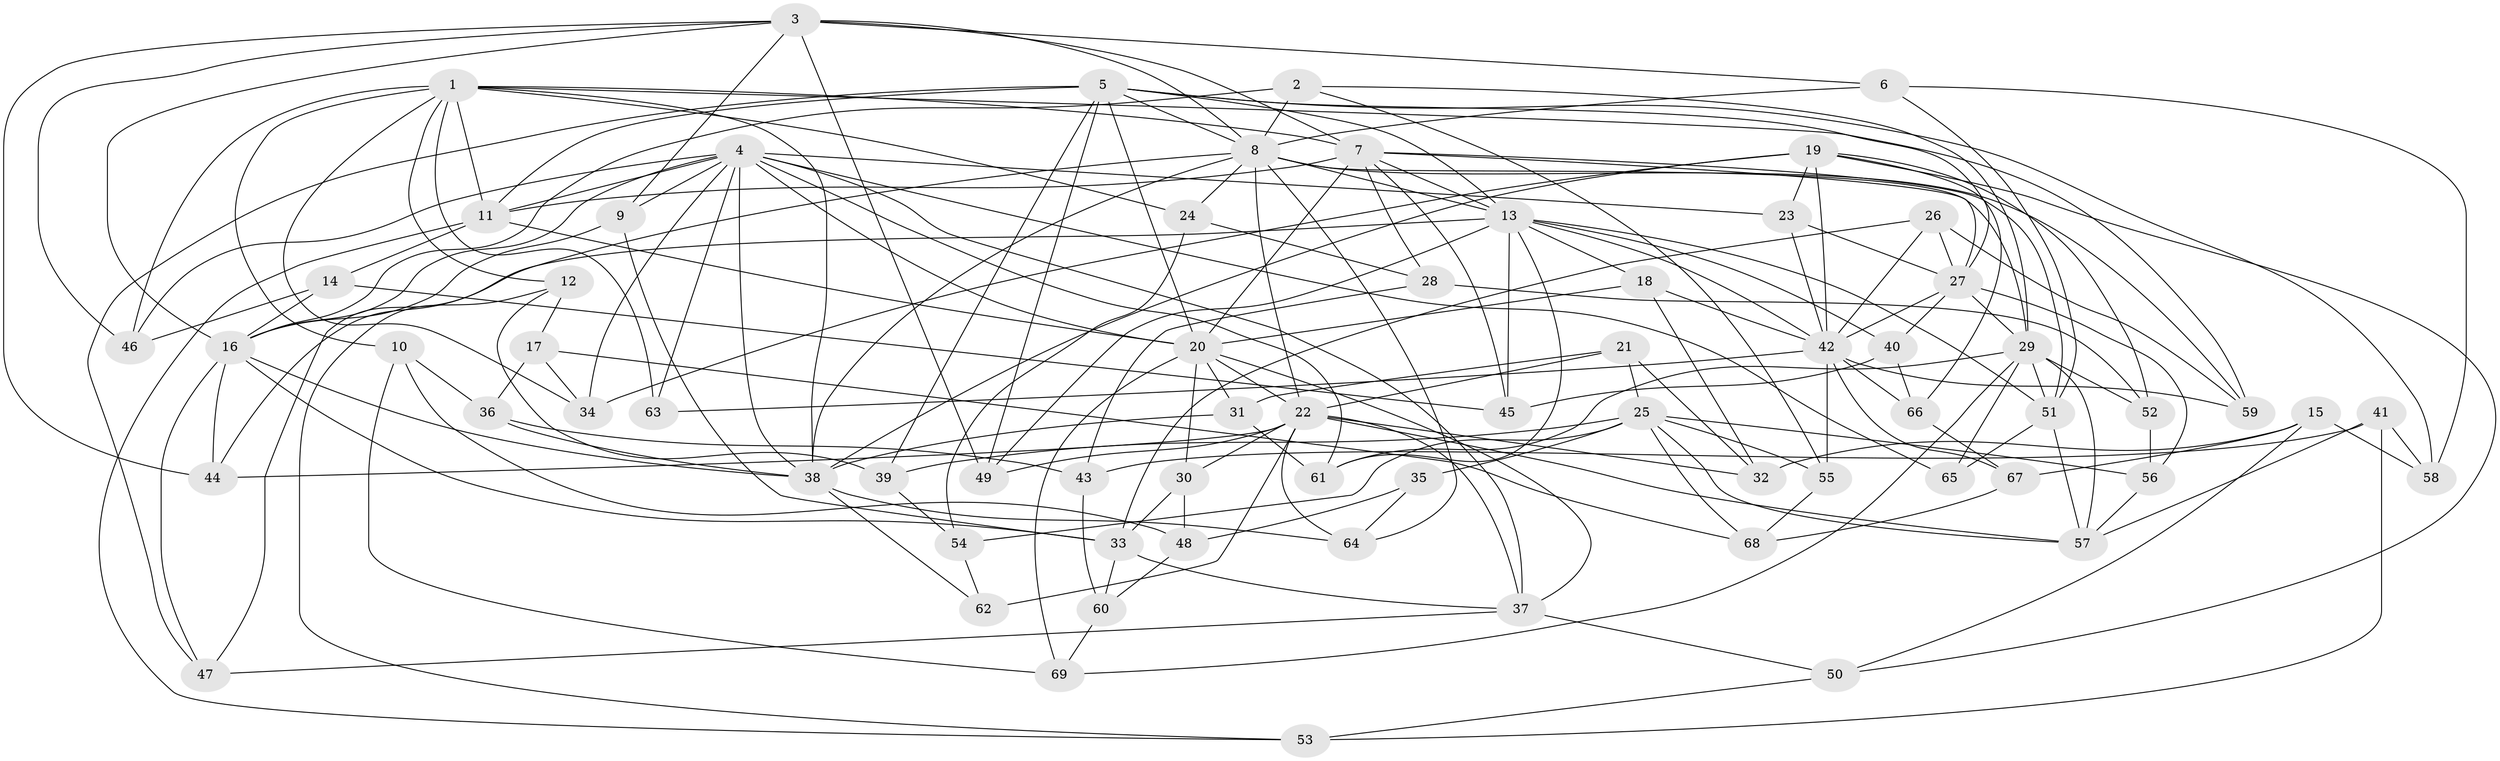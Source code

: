 // original degree distribution, {4: 1.0}
// Generated by graph-tools (version 1.1) at 2025/38/03/09/25 02:38:04]
// undirected, 69 vertices, 186 edges
graph export_dot {
graph [start="1"]
  node [color=gray90,style=filled];
  1;
  2;
  3;
  4;
  5;
  6;
  7;
  8;
  9;
  10;
  11;
  12;
  13;
  14;
  15;
  16;
  17;
  18;
  19;
  20;
  21;
  22;
  23;
  24;
  25;
  26;
  27;
  28;
  29;
  30;
  31;
  32;
  33;
  34;
  35;
  36;
  37;
  38;
  39;
  40;
  41;
  42;
  43;
  44;
  45;
  46;
  47;
  48;
  49;
  50;
  51;
  52;
  53;
  54;
  55;
  56;
  57;
  58;
  59;
  60;
  61;
  62;
  63;
  64;
  65;
  66;
  67;
  68;
  69;
  1 -- 7 [weight=1.0];
  1 -- 10 [weight=1.0];
  1 -- 11 [weight=2.0];
  1 -- 12 [weight=1.0];
  1 -- 24 [weight=1.0];
  1 -- 34 [weight=1.0];
  1 -- 38 [weight=1.0];
  1 -- 46 [weight=1.0];
  1 -- 59 [weight=1.0];
  1 -- 63 [weight=2.0];
  2 -- 8 [weight=1.0];
  2 -- 16 [weight=1.0];
  2 -- 29 [weight=1.0];
  2 -- 55 [weight=1.0];
  3 -- 6 [weight=1.0];
  3 -- 7 [weight=2.0];
  3 -- 8 [weight=1.0];
  3 -- 9 [weight=1.0];
  3 -- 16 [weight=2.0];
  3 -- 44 [weight=1.0];
  3 -- 46 [weight=1.0];
  3 -- 49 [weight=1.0];
  4 -- 9 [weight=1.0];
  4 -- 11 [weight=1.0];
  4 -- 16 [weight=1.0];
  4 -- 20 [weight=1.0];
  4 -- 23 [weight=1.0];
  4 -- 34 [weight=1.0];
  4 -- 37 [weight=1.0];
  4 -- 38 [weight=1.0];
  4 -- 46 [weight=1.0];
  4 -- 61 [weight=1.0];
  4 -- 63 [weight=1.0];
  4 -- 65 [weight=1.0];
  5 -- 8 [weight=1.0];
  5 -- 11 [weight=1.0];
  5 -- 13 [weight=1.0];
  5 -- 20 [weight=2.0];
  5 -- 27 [weight=1.0];
  5 -- 39 [weight=1.0];
  5 -- 47 [weight=1.0];
  5 -- 49 [weight=1.0];
  5 -- 58 [weight=1.0];
  6 -- 8 [weight=1.0];
  6 -- 51 [weight=1.0];
  6 -- 58 [weight=1.0];
  7 -- 11 [weight=1.0];
  7 -- 13 [weight=2.0];
  7 -- 20 [weight=2.0];
  7 -- 27 [weight=1.0];
  7 -- 28 [weight=1.0];
  7 -- 45 [weight=1.0];
  7 -- 51 [weight=1.0];
  8 -- 13 [weight=1.0];
  8 -- 22 [weight=1.0];
  8 -- 24 [weight=1.0];
  8 -- 29 [weight=1.0];
  8 -- 38 [weight=1.0];
  8 -- 47 [weight=1.0];
  8 -- 59 [weight=1.0];
  8 -- 64 [weight=1.0];
  9 -- 16 [weight=1.0];
  9 -- 33 [weight=1.0];
  10 -- 36 [weight=1.0];
  10 -- 48 [weight=1.0];
  10 -- 69 [weight=1.0];
  11 -- 14 [weight=1.0];
  11 -- 20 [weight=1.0];
  11 -- 53 [weight=1.0];
  12 -- 17 [weight=1.0];
  12 -- 39 [weight=1.0];
  12 -- 53 [weight=1.0];
  13 -- 18 [weight=1.0];
  13 -- 40 [weight=1.0];
  13 -- 42 [weight=1.0];
  13 -- 44 [weight=1.0];
  13 -- 45 [weight=1.0];
  13 -- 49 [weight=1.0];
  13 -- 51 [weight=1.0];
  13 -- 61 [weight=1.0];
  14 -- 16 [weight=1.0];
  14 -- 45 [weight=1.0];
  14 -- 46 [weight=1.0];
  15 -- 32 [weight=1.0];
  15 -- 50 [weight=1.0];
  15 -- 58 [weight=1.0];
  15 -- 67 [weight=1.0];
  16 -- 33 [weight=3.0];
  16 -- 38 [weight=1.0];
  16 -- 44 [weight=1.0];
  16 -- 47 [weight=1.0];
  17 -- 34 [weight=1.0];
  17 -- 36 [weight=1.0];
  17 -- 68 [weight=1.0];
  18 -- 20 [weight=1.0];
  18 -- 32 [weight=1.0];
  18 -- 42 [weight=1.0];
  19 -- 23 [weight=1.0];
  19 -- 34 [weight=1.0];
  19 -- 38 [weight=2.0];
  19 -- 42 [weight=1.0];
  19 -- 50 [weight=1.0];
  19 -- 52 [weight=1.0];
  19 -- 66 [weight=1.0];
  20 -- 22 [weight=1.0];
  20 -- 30 [weight=1.0];
  20 -- 31 [weight=1.0];
  20 -- 37 [weight=1.0];
  20 -- 69 [weight=1.0];
  21 -- 22 [weight=1.0];
  21 -- 25 [weight=1.0];
  21 -- 31 [weight=1.0];
  21 -- 32 [weight=1.0];
  22 -- 30 [weight=1.0];
  22 -- 32 [weight=1.0];
  22 -- 37 [weight=1.0];
  22 -- 44 [weight=1.0];
  22 -- 49 [weight=1.0];
  22 -- 57 [weight=1.0];
  22 -- 62 [weight=2.0];
  22 -- 64 [weight=1.0];
  23 -- 27 [weight=1.0];
  23 -- 42 [weight=1.0];
  24 -- 28 [weight=1.0];
  24 -- 54 [weight=1.0];
  25 -- 35 [weight=2.0];
  25 -- 39 [weight=1.0];
  25 -- 54 [weight=1.0];
  25 -- 55 [weight=1.0];
  25 -- 56 [weight=1.0];
  25 -- 57 [weight=2.0];
  25 -- 68 [weight=1.0];
  26 -- 27 [weight=1.0];
  26 -- 33 [weight=1.0];
  26 -- 42 [weight=1.0];
  26 -- 59 [weight=1.0];
  27 -- 29 [weight=2.0];
  27 -- 40 [weight=1.0];
  27 -- 42 [weight=2.0];
  27 -- 56 [weight=1.0];
  28 -- 43 [weight=1.0];
  28 -- 52 [weight=1.0];
  29 -- 51 [weight=1.0];
  29 -- 52 [weight=1.0];
  29 -- 57 [weight=2.0];
  29 -- 61 [weight=1.0];
  29 -- 65 [weight=2.0];
  29 -- 69 [weight=1.0];
  30 -- 33 [weight=1.0];
  30 -- 48 [weight=1.0];
  31 -- 38 [weight=1.0];
  31 -- 61 [weight=1.0];
  33 -- 37 [weight=1.0];
  33 -- 60 [weight=1.0];
  35 -- 48 [weight=1.0];
  35 -- 64 [weight=1.0];
  36 -- 38 [weight=1.0];
  36 -- 43 [weight=1.0];
  37 -- 47 [weight=1.0];
  37 -- 50 [weight=1.0];
  38 -- 62 [weight=1.0];
  38 -- 64 [weight=1.0];
  39 -- 54 [weight=1.0];
  40 -- 45 [weight=1.0];
  40 -- 66 [weight=1.0];
  41 -- 43 [weight=1.0];
  41 -- 53 [weight=1.0];
  41 -- 57 [weight=1.0];
  41 -- 58 [weight=1.0];
  42 -- 55 [weight=1.0];
  42 -- 59 [weight=1.0];
  42 -- 63 [weight=1.0];
  42 -- 66 [weight=1.0];
  42 -- 67 [weight=1.0];
  43 -- 60 [weight=1.0];
  48 -- 60 [weight=1.0];
  50 -- 53 [weight=1.0];
  51 -- 57 [weight=1.0];
  51 -- 65 [weight=1.0];
  52 -- 56 [weight=1.0];
  54 -- 62 [weight=1.0];
  55 -- 68 [weight=1.0];
  56 -- 57 [weight=1.0];
  60 -- 69 [weight=1.0];
  66 -- 67 [weight=1.0];
  67 -- 68 [weight=1.0];
}
